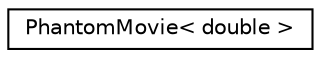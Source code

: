 digraph "Graphical Class Hierarchy"
{
  edge [fontname="Helvetica",fontsize="10",labelfontname="Helvetica",labelfontsize="10"];
  node [fontname="Helvetica",fontsize="10",shape=record];
  rankdir="LR";
  Node0 [label="PhantomMovie\< double \>",height=0.2,width=0.4,color="black", fillcolor="white", style="filled",URL="$classPhantomMovie.html"];
}
